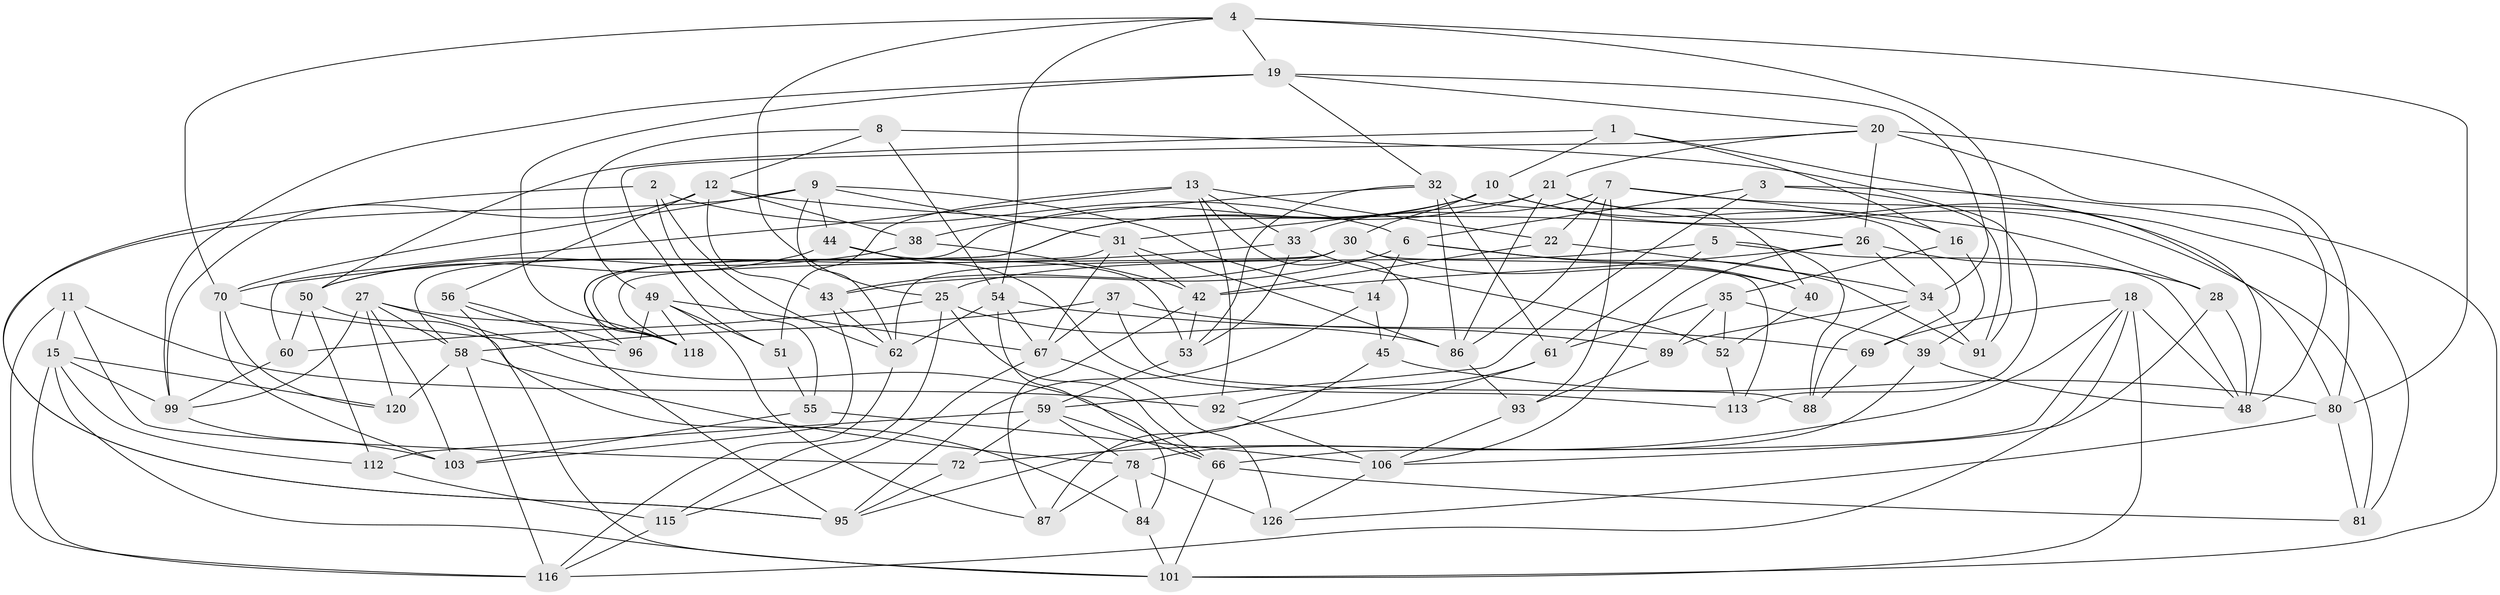 // Generated by graph-tools (version 1.1) at 2025/24/03/03/25 07:24:25]
// undirected, 82 vertices, 206 edges
graph export_dot {
graph [start="1"]
  node [color=gray90,style=filled];
  1;
  2;
  3;
  4 [super="+74"];
  5;
  6 [super="+47"];
  7 [super="+46"];
  8;
  9 [super="+17"];
  10 [super="+23"];
  11;
  12 [super="+102"];
  13 [super="+57"];
  14;
  15 [super="+77"];
  16;
  18 [super="+85"];
  19 [super="+63"];
  20 [super="+79"];
  21 [super="+24"];
  22;
  25 [super="+41"];
  26 [super="+29"];
  27 [super="+94"];
  28;
  30 [super="+98"];
  31 [super="+121"];
  32 [super="+64"];
  33 [super="+36"];
  34 [super="+109"];
  35 [super="+65"];
  37;
  38;
  39;
  40;
  42 [super="+73"];
  43 [super="+82"];
  44;
  45;
  48 [super="+71"];
  49 [super="+125"];
  50 [super="+76"];
  51;
  52;
  53 [super="+124"];
  54 [super="+97"];
  55;
  56;
  58 [super="+75"];
  59 [super="+110"];
  60;
  61 [super="+117"];
  62 [super="+68"];
  66 [super="+123"];
  67 [super="+111"];
  69;
  70 [super="+90"];
  72;
  78 [super="+104"];
  80 [super="+83"];
  81;
  84;
  86 [super="+119"];
  87;
  88;
  89;
  91;
  92;
  93;
  95 [super="+100"];
  96;
  99 [super="+107"];
  101 [super="+105"];
  103 [super="+114"];
  106 [super="+108"];
  112;
  113;
  115;
  116 [super="+127"];
  118 [super="+122"];
  120;
  126;
  1 -- 48;
  1 -- 10;
  1 -- 16;
  1 -- 50;
  2 -- 95;
  2 -- 62;
  2 -- 55;
  2 -- 6;
  3 -- 6;
  3 -- 91;
  3 -- 59;
  3 -- 101;
  4 -- 91;
  4 -- 25;
  4 -- 80;
  4 -- 19;
  4 -- 70;
  4 -- 54;
  5 -- 88;
  5 -- 25;
  5 -- 61;
  5 -- 48;
  6 -- 40;
  6 -- 91;
  6 -- 43;
  6 -- 14;
  7 -- 93;
  7 -- 28;
  7 -- 81;
  7 -- 33;
  7 -- 86;
  7 -- 22;
  8 -- 113;
  8 -- 12;
  8 -- 54;
  8 -- 49;
  9 -- 14;
  9 -- 70;
  9 -- 95;
  9 -- 62;
  9 -- 44;
  9 -- 31;
  10 -- 30;
  10 -- 16;
  10 -- 81;
  10 -- 58;
  10 -- 118;
  11 -- 72;
  11 -- 92;
  11 -- 116;
  11 -- 15;
  12 -- 38;
  12 -- 26;
  12 -- 56;
  12 -- 43;
  12 -- 99;
  13 -- 45;
  13 -- 92;
  13 -- 60;
  13 -- 33;
  13 -- 51;
  13 -- 22;
  14 -- 45;
  14 -- 95;
  15 -- 120;
  15 -- 101;
  15 -- 116;
  15 -- 112;
  15 -- 99;
  16 -- 39;
  16 -- 35;
  18 -- 116;
  18 -- 101;
  18 -- 72;
  18 -- 69;
  18 -- 66;
  18 -- 48;
  19 -- 99;
  19 -- 34;
  19 -- 20;
  19 -- 118;
  19 -- 32;
  20 -- 21;
  20 -- 48;
  20 -- 80;
  20 -- 26;
  20 -- 51;
  21 -- 96;
  21 -- 86;
  21 -- 40;
  21 -- 80;
  21 -- 31;
  22 -- 34;
  22 -- 42;
  25 -- 60;
  25 -- 115;
  25 -- 86;
  25 -- 66;
  26 -- 42;
  26 -- 34;
  26 -- 28;
  26 -- 106;
  27 -- 58;
  27 -- 66;
  27 -- 120;
  27 -- 118;
  27 -- 99;
  27 -- 103;
  28 -- 106;
  28 -- 48;
  30 -- 113;
  30 -- 118;
  30 -- 40;
  30 -- 43;
  30 -- 62;
  31 -- 67;
  31 -- 118;
  31 -- 42;
  31 -- 86;
  32 -- 69;
  32 -- 61;
  32 -- 53;
  32 -- 86;
  32 -- 38;
  33 -- 53 [weight=2];
  33 -- 52;
  33 -- 70;
  34 -- 89;
  34 -- 88;
  34 -- 91;
  35 -- 61 [weight=2];
  35 -- 39;
  35 -- 52;
  35 -- 89;
  37 -- 58;
  37 -- 88;
  37 -- 89;
  37 -- 67;
  38 -- 50;
  38 -- 42;
  39 -- 78;
  39 -- 48;
  40 -- 52;
  42 -- 53;
  42 -- 87;
  43 -- 103 [weight=2];
  43 -- 62;
  44 -- 53;
  44 -- 113;
  44 -- 50;
  45 -- 87;
  45 -- 80;
  49 -- 67;
  49 -- 51;
  49 -- 96;
  49 -- 87;
  49 -- 118;
  50 -- 112;
  50 -- 84;
  50 -- 60;
  51 -- 55;
  52 -- 113;
  53 -- 59;
  54 -- 84;
  54 -- 69;
  54 -- 67;
  54 -- 62;
  55 -- 106;
  55 -- 103;
  56 -- 101;
  56 -- 96;
  56 -- 95;
  58 -- 120;
  58 -- 116;
  58 -- 78;
  59 -- 72;
  59 -- 112;
  59 -- 78;
  59 -- 66;
  60 -- 99;
  61 -- 95;
  61 -- 92;
  62 -- 116;
  66 -- 81;
  66 -- 101;
  67 -- 115;
  67 -- 126;
  69 -- 88;
  70 -- 103;
  70 -- 120;
  70 -- 96;
  72 -- 95;
  78 -- 126;
  78 -- 84;
  78 -- 87;
  80 -- 126;
  80 -- 81;
  84 -- 101;
  86 -- 93;
  89 -- 93;
  92 -- 106;
  93 -- 106;
  99 -- 103;
  106 -- 126;
  112 -- 115;
  115 -- 116;
}
